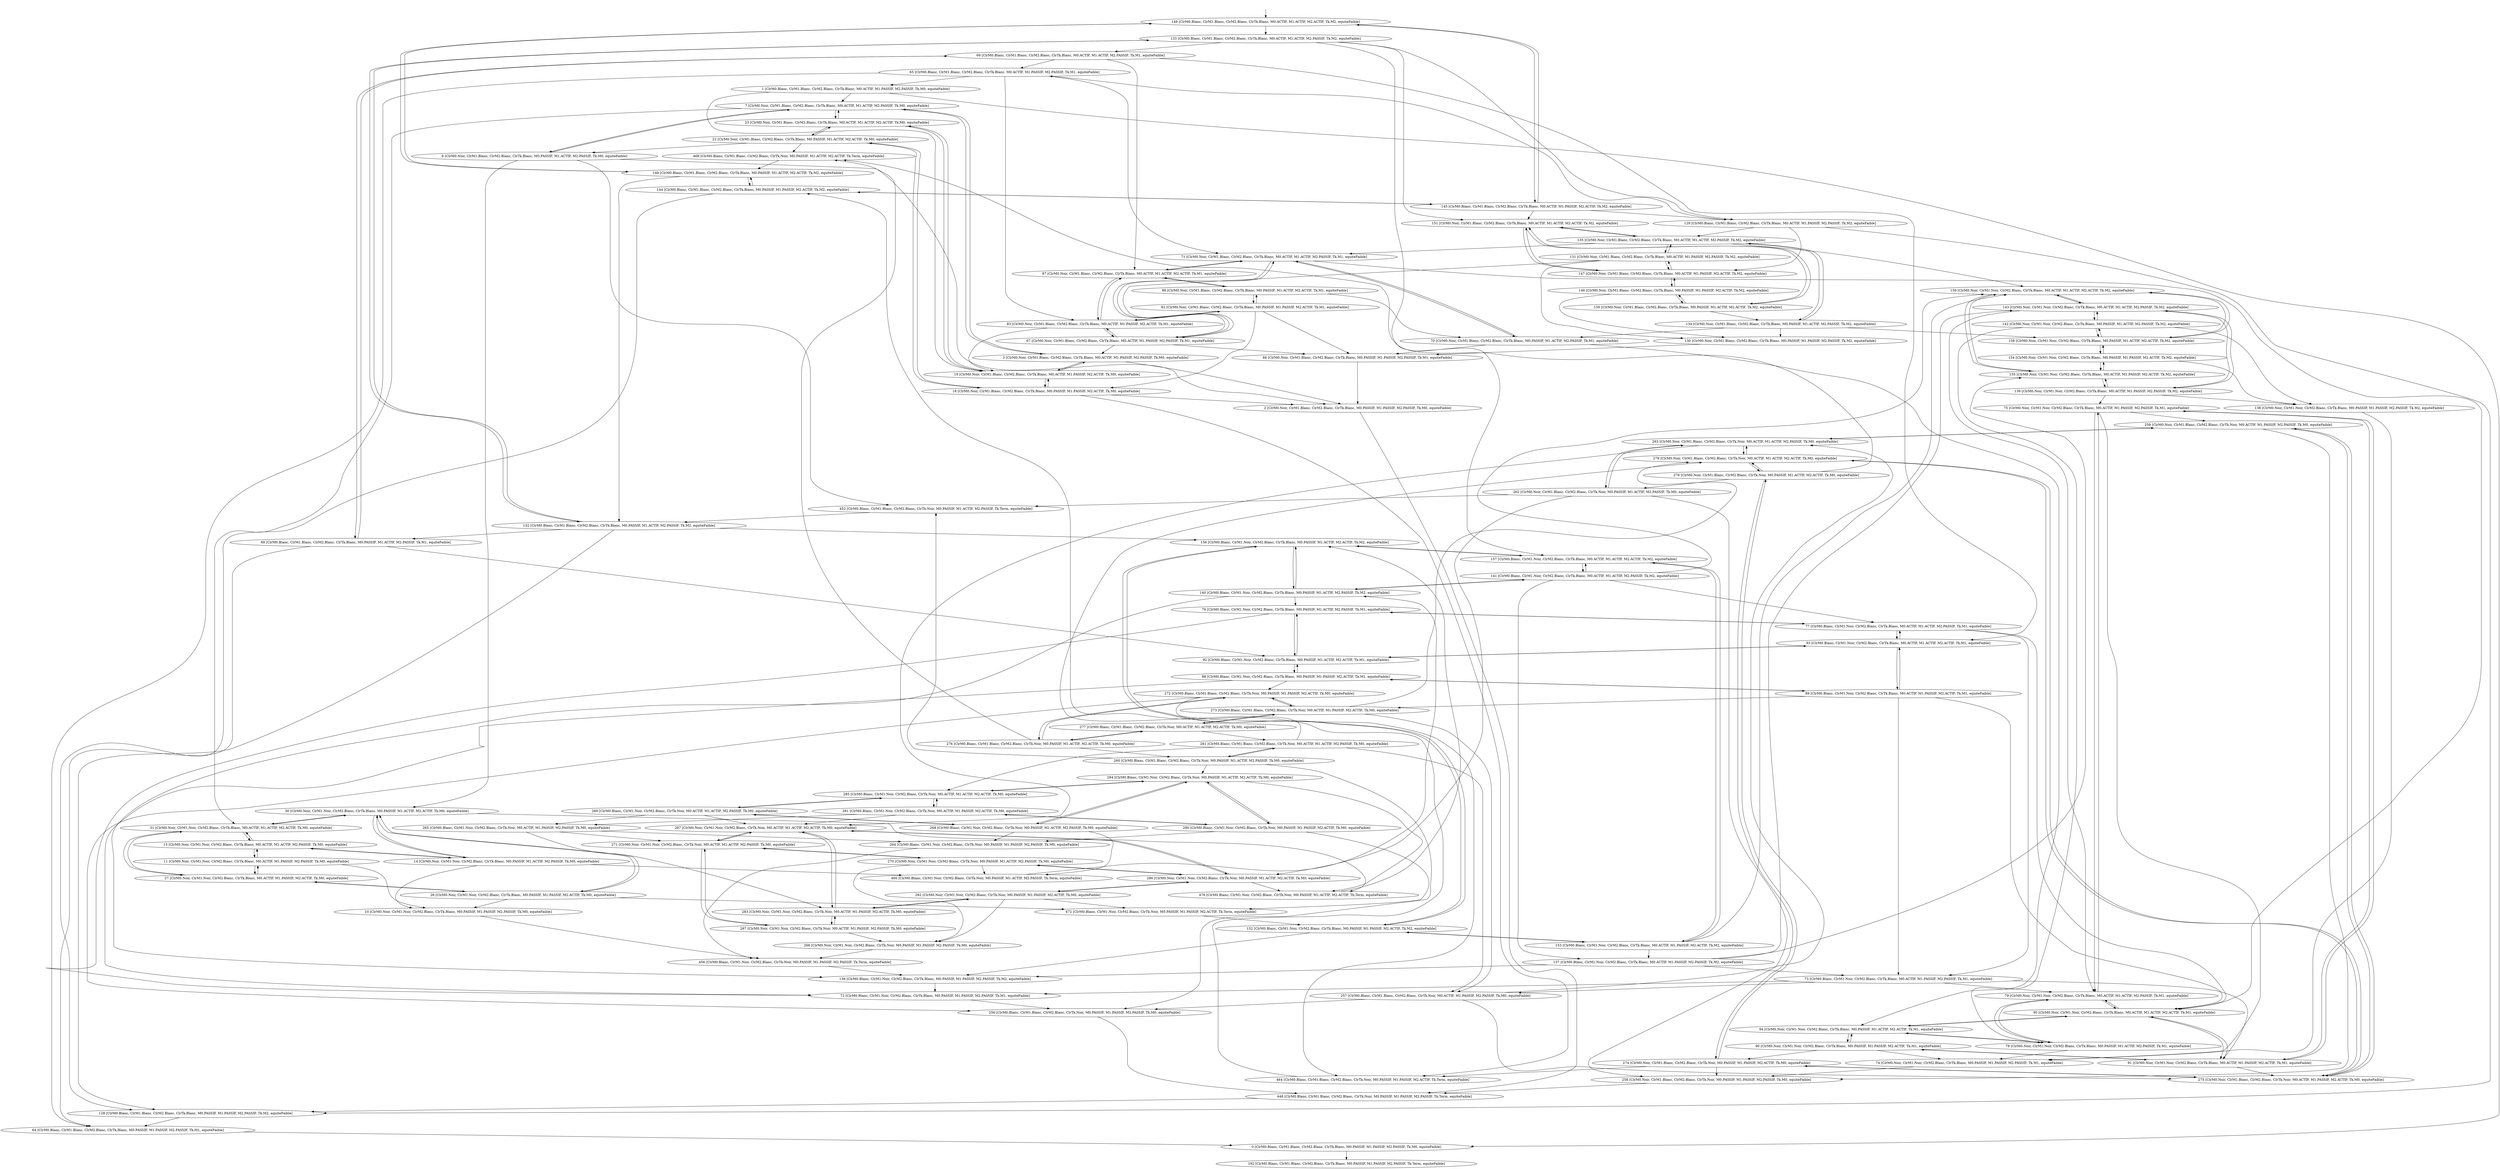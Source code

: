 digraph system {
_149[label="", shape=none ];
_149->149;
149 [label= "149 [ClrM0.Blanc, ClrM1.Blanc, ClrM2.Blanc, ClrTk.Blanc, M0.ACTIF, M1.ACTIF, M2.ACTIF, Tk.M2, equiteFaible]"];
69 [label= "69 [ClrM0.Blanc, ClrM1.Blanc, ClrM2.Blanc, ClrTk.Blanc, M0.ACTIF, M1.ACTIF, M2.PASSIF, Tk.M1, equiteFaible]"];
133 [label= "133 [ClrM0.Blanc, ClrM1.Blanc, ClrM2.Blanc, ClrTk.Blanc, M0.ACTIF, M1.ACTIF, M2.PASSIF, Tk.M2, equiteFaible]"];
145 [label= "145 [ClrM0.Blanc, ClrM1.Blanc, ClrM2.Blanc, ClrTk.Blanc, M0.ACTIF, M1.PASSIF, M2.ACTIF, Tk.M2, equiteFaible]"];
1 [label= "1 [ClrM0.Blanc, ClrM1.Blanc, ClrM2.Blanc, ClrTk.Blanc, M0.ACTIF, M1.PASSIF, M2.PASSIF, Tk.M0, equiteFaible]"];
65 [label= "65 [ClrM0.Blanc, ClrM1.Blanc, ClrM2.Blanc, ClrTk.Blanc, M0.ACTIF, M1.PASSIF, M2.PASSIF, Tk.M1, equiteFaible]"];
129 [label= "129 [ClrM0.Blanc, ClrM1.Blanc, ClrM2.Blanc, ClrTk.Blanc, M0.ACTIF, M1.PASSIF, M2.PASSIF, Tk.M2, equiteFaible]"];
148 [label= "148 [ClrM0.Blanc, ClrM1.Blanc, ClrM2.Blanc, ClrTk.Blanc, M0.PASSIF, M1.ACTIF, M2.ACTIF, Tk.M2, equiteFaible]"];
68 [label= "68 [ClrM0.Blanc, ClrM1.Blanc, ClrM2.Blanc, ClrTk.Blanc, M0.PASSIF, M1.ACTIF, M2.PASSIF, Tk.M1, equiteFaible]"];
132 [label= "132 [ClrM0.Blanc, ClrM1.Blanc, ClrM2.Blanc, ClrTk.Blanc, M0.PASSIF, M1.ACTIF, M2.PASSIF, Tk.M2, equiteFaible]"];
144 [label= "144 [ClrM0.Blanc, ClrM1.Blanc, ClrM2.Blanc, ClrTk.Blanc, M0.PASSIF, M1.PASSIF, M2.ACTIF, Tk.M2, equiteFaible]"];
0 [label= "0 [ClrM0.Blanc, ClrM1.Blanc, ClrM2.Blanc, ClrTk.Blanc, M0.PASSIF, M1.PASSIF, M2.PASSIF, Tk.M0, equiteFaible]"];
64 [label= "64 [ClrM0.Blanc, ClrM1.Blanc, ClrM2.Blanc, ClrTk.Blanc, M0.PASSIF, M1.PASSIF, M2.PASSIF, Tk.M1, equiteFaible]"];
128 [label= "128 [ClrM0.Blanc, ClrM1.Blanc, ClrM2.Blanc, ClrTk.Blanc, M0.PASSIF, M1.PASSIF, M2.PASSIF, Tk.M2, equiteFaible]"];
192 [label= "192 [ClrM0.Blanc, ClrM1.Blanc, ClrM2.Blanc, ClrTk.Blanc, M0.PASSIF, M1.PASSIF, M2.PASSIF, Tk.Term, equiteFaible]"];
277 [label= "277 [ClrM0.Blanc, ClrM1.Blanc, ClrM2.Blanc, ClrTk.Noir, M0.ACTIF, M1.ACTIF, M2.ACTIF, Tk.M0, equiteFaible]"];
261 [label= "261 [ClrM0.Blanc, ClrM1.Blanc, ClrM2.Blanc, ClrTk.Noir, M0.ACTIF, M1.ACTIF, M2.PASSIF, Tk.M0, equiteFaible]"];
273 [label= "273 [ClrM0.Blanc, ClrM1.Blanc, ClrM2.Blanc, ClrTk.Noir, M0.ACTIF, M1.PASSIF, M2.ACTIF, Tk.M0, equiteFaible]"];
257 [label= "257 [ClrM0.Blanc, ClrM1.Blanc, ClrM2.Blanc, ClrTk.Noir, M0.ACTIF, M1.PASSIF, M2.PASSIF, Tk.M0, equiteFaible]"];
276 [label= "276 [ClrM0.Blanc, ClrM1.Blanc, ClrM2.Blanc, ClrTk.Noir, M0.PASSIF, M1.ACTIF, M2.ACTIF, Tk.M0, equiteFaible]"];
468 [label= "468 [ClrM0.Blanc, ClrM1.Blanc, ClrM2.Blanc, ClrTk.Noir, M0.PASSIF, M1.ACTIF, M2.ACTIF, Tk.Term, equiteFaible]"];
260 [label= "260 [ClrM0.Blanc, ClrM1.Blanc, ClrM2.Blanc, ClrTk.Noir, M0.PASSIF, M1.ACTIF, M2.PASSIF, Tk.M0, equiteFaible]"];
452 [label= "452 [ClrM0.Blanc, ClrM1.Blanc, ClrM2.Blanc, ClrTk.Noir, M0.PASSIF, M1.ACTIF, M2.PASSIF, Tk.Term, equiteFaible]"];
272 [label= "272 [ClrM0.Blanc, ClrM1.Blanc, ClrM2.Blanc, ClrTk.Noir, M0.PASSIF, M1.PASSIF, M2.ACTIF, Tk.M0, equiteFaible]"];
464 [label= "464 [ClrM0.Blanc, ClrM1.Blanc, ClrM2.Blanc, ClrTk.Noir, M0.PASSIF, M1.PASSIF, M2.ACTIF, Tk.Term, equiteFaible]"];
256 [label= "256 [ClrM0.Blanc, ClrM1.Blanc, ClrM2.Blanc, ClrTk.Noir, M0.PASSIF, M1.PASSIF, M2.PASSIF, Tk.M0, equiteFaible]"];
448 [label= "448 [ClrM0.Blanc, ClrM1.Blanc, ClrM2.Blanc, ClrTk.Noir, M0.PASSIF, M1.PASSIF, M2.PASSIF, Tk.Term, equiteFaible]"];
93 [label= "93 [ClrM0.Blanc, ClrM1.Noir, ClrM2.Blanc, ClrTk.Blanc, M0.ACTIF, M1.ACTIF, M2.ACTIF, Tk.M1, equiteFaible]"];
157 [label= "157 [ClrM0.Blanc, ClrM1.Noir, ClrM2.Blanc, ClrTk.Blanc, M0.ACTIF, M1.ACTIF, M2.ACTIF, Tk.M2, equiteFaible]"];
77 [label= "77 [ClrM0.Blanc, ClrM1.Noir, ClrM2.Blanc, ClrTk.Blanc, M0.ACTIF, M1.ACTIF, M2.PASSIF, Tk.M1, equiteFaible]"];
141 [label= "141 [ClrM0.Blanc, ClrM1.Noir, ClrM2.Blanc, ClrTk.Blanc, M0.ACTIF, M1.ACTIF, M2.PASSIF, Tk.M2, equiteFaible]"];
89 [label= "89 [ClrM0.Blanc, ClrM1.Noir, ClrM2.Blanc, ClrTk.Blanc, M0.ACTIF, M1.PASSIF, M2.ACTIF, Tk.M1, equiteFaible]"];
153 [label= "153 [ClrM0.Blanc, ClrM1.Noir, ClrM2.Blanc, ClrTk.Blanc, M0.ACTIF, M1.PASSIF, M2.ACTIF, Tk.M2, equiteFaible]"];
73 [label= "73 [ClrM0.Blanc, ClrM1.Noir, ClrM2.Blanc, ClrTk.Blanc, M0.ACTIF, M1.PASSIF, M2.PASSIF, Tk.M1, equiteFaible]"];
137 [label= "137 [ClrM0.Blanc, ClrM1.Noir, ClrM2.Blanc, ClrTk.Blanc, M0.ACTIF, M1.PASSIF, M2.PASSIF, Tk.M2, equiteFaible]"];
92 [label= "92 [ClrM0.Blanc, ClrM1.Noir, ClrM2.Blanc, ClrTk.Blanc, M0.PASSIF, M1.ACTIF, M2.ACTIF, Tk.M1, equiteFaible]"];
156 [label= "156 [ClrM0.Blanc, ClrM1.Noir, ClrM2.Blanc, ClrTk.Blanc, M0.PASSIF, M1.ACTIF, M2.ACTIF, Tk.M2, equiteFaible]"];
76 [label= "76 [ClrM0.Blanc, ClrM1.Noir, ClrM2.Blanc, ClrTk.Blanc, M0.PASSIF, M1.ACTIF, M2.PASSIF, Tk.M1, equiteFaible]"];
140 [label= "140 [ClrM0.Blanc, ClrM1.Noir, ClrM2.Blanc, ClrTk.Blanc, M0.PASSIF, M1.ACTIF, M2.PASSIF, Tk.M2, equiteFaible]"];
88 [label= "88 [ClrM0.Blanc, ClrM1.Noir, ClrM2.Blanc, ClrTk.Blanc, M0.PASSIF, M1.PASSIF, M2.ACTIF, Tk.M1, equiteFaible]"];
152 [label= "152 [ClrM0.Blanc, ClrM1.Noir, ClrM2.Blanc, ClrTk.Blanc, M0.PASSIF, M1.PASSIF, M2.ACTIF, Tk.M2, equiteFaible]"];
72 [label= "72 [ClrM0.Blanc, ClrM1.Noir, ClrM2.Blanc, ClrTk.Blanc, M0.PASSIF, M1.PASSIF, M2.PASSIF, Tk.M1, equiteFaible]"];
136 [label= "136 [ClrM0.Blanc, ClrM1.Noir, ClrM2.Blanc, ClrTk.Blanc, M0.PASSIF, M1.PASSIF, M2.PASSIF, Tk.M2, equiteFaible]"];
285 [label= "285 [ClrM0.Blanc, ClrM1.Noir, ClrM2.Blanc, ClrTk.Noir, M0.ACTIF, M1.ACTIF, M2.ACTIF, Tk.M0, equiteFaible]"];
269 [label= "269 [ClrM0.Blanc, ClrM1.Noir, ClrM2.Blanc, ClrTk.Noir, M0.ACTIF, M1.ACTIF, M2.PASSIF, Tk.M0, equiteFaible]"];
281 [label= "281 [ClrM0.Blanc, ClrM1.Noir, ClrM2.Blanc, ClrTk.Noir, M0.ACTIF, M1.PASSIF, M2.ACTIF, Tk.M0, equiteFaible]"];
265 [label= "265 [ClrM0.Blanc, ClrM1.Noir, ClrM2.Blanc, ClrTk.Noir, M0.ACTIF, M1.PASSIF, M2.PASSIF, Tk.M0, equiteFaible]"];
284 [label= "284 [ClrM0.Blanc, ClrM1.Noir, ClrM2.Blanc, ClrTk.Noir, M0.PASSIF, M1.ACTIF, M2.ACTIF, Tk.M0, equiteFaible]"];
476 [label= "476 [ClrM0.Blanc, ClrM1.Noir, ClrM2.Blanc, ClrTk.Noir, M0.PASSIF, M1.ACTIF, M2.ACTIF, Tk.Term, equiteFaible]"];
268 [label= "268 [ClrM0.Blanc, ClrM1.Noir, ClrM2.Blanc, ClrTk.Noir, M0.PASSIF, M1.ACTIF, M2.PASSIF, Tk.M0, equiteFaible]"];
460 [label= "460 [ClrM0.Blanc, ClrM1.Noir, ClrM2.Blanc, ClrTk.Noir, M0.PASSIF, M1.ACTIF, M2.PASSIF, Tk.Term, equiteFaible]"];
280 [label= "280 [ClrM0.Blanc, ClrM1.Noir, ClrM2.Blanc, ClrTk.Noir, M0.PASSIF, M1.PASSIF, M2.ACTIF, Tk.M0, equiteFaible]"];
472 [label= "472 [ClrM0.Blanc, ClrM1.Noir, ClrM2.Blanc, ClrTk.Noir, M0.PASSIF, M1.PASSIF, M2.ACTIF, Tk.Term, equiteFaible]"];
264 [label= "264 [ClrM0.Blanc, ClrM1.Noir, ClrM2.Blanc, ClrTk.Noir, M0.PASSIF, M1.PASSIF, M2.PASSIF, Tk.M0, equiteFaible]"];
456 [label= "456 [ClrM0.Blanc, ClrM1.Noir, ClrM2.Blanc, ClrTk.Noir, M0.PASSIF, M1.PASSIF, M2.PASSIF, Tk.Term, equiteFaible]"];
23 [label= "23 [ClrM0.Noir, ClrM1.Blanc, ClrM2.Blanc, ClrTk.Blanc, M0.ACTIF, M1.ACTIF, M2.ACTIF, Tk.M0, equiteFaible]"];
87 [label= "87 [ClrM0.Noir, ClrM1.Blanc, ClrM2.Blanc, ClrTk.Blanc, M0.ACTIF, M1.ACTIF, M2.ACTIF, Tk.M1, equiteFaible]"];
151 [label= "151 [ClrM0.Noir, ClrM1.Blanc, ClrM2.Blanc, ClrTk.Blanc, M0.ACTIF, M1.ACTIF, M2.ACTIF, Tk.M2, equiteFaible]"];
7 [label= "7 [ClrM0.Noir, ClrM1.Blanc, ClrM2.Blanc, ClrTk.Blanc, M0.ACTIF, M1.ACTIF, M2.PASSIF, Tk.M0, equiteFaible]"];
71 [label= "71 [ClrM0.Noir, ClrM1.Blanc, ClrM2.Blanc, ClrTk.Blanc, M0.ACTIF, M1.ACTIF, M2.PASSIF, Tk.M1, equiteFaible]"];
135 [label= "135 [ClrM0.Noir, ClrM1.Blanc, ClrM2.Blanc, ClrTk.Blanc, M0.ACTIF, M1.ACTIF, M2.PASSIF, Tk.M2, equiteFaible]"];
19 [label= "19 [ClrM0.Noir, ClrM1.Blanc, ClrM2.Blanc, ClrTk.Blanc, M0.ACTIF, M1.PASSIF, M2.ACTIF, Tk.M0, equiteFaible]"];
83 [label= "83 [ClrM0.Noir, ClrM1.Blanc, ClrM2.Blanc, ClrTk.Blanc, M0.ACTIF, M1.PASSIF, M2.ACTIF, Tk.M1, equiteFaible]"];
147 [label= "147 [ClrM0.Noir, ClrM1.Blanc, ClrM2.Blanc, ClrTk.Blanc, M0.ACTIF, M1.PASSIF, M2.ACTIF, Tk.M2, equiteFaible]"];
3 [label= "3 [ClrM0.Noir, ClrM1.Blanc, ClrM2.Blanc, ClrTk.Blanc, M0.ACTIF, M1.PASSIF, M2.PASSIF, Tk.M0, equiteFaible]"];
67 [label= "67 [ClrM0.Noir, ClrM1.Blanc, ClrM2.Blanc, ClrTk.Blanc, M0.ACTIF, M1.PASSIF, M2.PASSIF, Tk.M1, equiteFaible]"];
131 [label= "131 [ClrM0.Noir, ClrM1.Blanc, ClrM2.Blanc, ClrTk.Blanc, M0.ACTIF, M1.PASSIF, M2.PASSIF, Tk.M2, equiteFaible]"];
22 [label= "22 [ClrM0.Noir, ClrM1.Blanc, ClrM2.Blanc, ClrTk.Blanc, M0.PASSIF, M1.ACTIF, M2.ACTIF, Tk.M0, equiteFaible]"];
86 [label= "86 [ClrM0.Noir, ClrM1.Blanc, ClrM2.Blanc, ClrTk.Blanc, M0.PASSIF, M1.ACTIF, M2.ACTIF, Tk.M1, equiteFaible]"];
150 [label= "150 [ClrM0.Noir, ClrM1.Blanc, ClrM2.Blanc, ClrTk.Blanc, M0.PASSIF, M1.ACTIF, M2.ACTIF, Tk.M2, equiteFaible]"];
6 [label= "6 [ClrM0.Noir, ClrM1.Blanc, ClrM2.Blanc, ClrTk.Blanc, M0.PASSIF, M1.ACTIF, M2.PASSIF, Tk.M0, equiteFaible]"];
70 [label= "70 [ClrM0.Noir, ClrM1.Blanc, ClrM2.Blanc, ClrTk.Blanc, M0.PASSIF, M1.ACTIF, M2.PASSIF, Tk.M1, equiteFaible]"];
134 [label= "134 [ClrM0.Noir, ClrM1.Blanc, ClrM2.Blanc, ClrTk.Blanc, M0.PASSIF, M1.ACTIF, M2.PASSIF, Tk.M2, equiteFaible]"];
18 [label= "18 [ClrM0.Noir, ClrM1.Blanc, ClrM2.Blanc, ClrTk.Blanc, M0.PASSIF, M1.PASSIF, M2.ACTIF, Tk.M0, equiteFaible]"];
82 [label= "82 [ClrM0.Noir, ClrM1.Blanc, ClrM2.Blanc, ClrTk.Blanc, M0.PASSIF, M1.PASSIF, M2.ACTIF, Tk.M1, equiteFaible]"];
146 [label= "146 [ClrM0.Noir, ClrM1.Blanc, ClrM2.Blanc, ClrTk.Blanc, M0.PASSIF, M1.PASSIF, M2.ACTIF, Tk.M2, equiteFaible]"];
2 [label= "2 [ClrM0.Noir, ClrM1.Blanc, ClrM2.Blanc, ClrTk.Blanc, M0.PASSIF, M1.PASSIF, M2.PASSIF, Tk.M0, equiteFaible]"];
66 [label= "66 [ClrM0.Noir, ClrM1.Blanc, ClrM2.Blanc, ClrTk.Blanc, M0.PASSIF, M1.PASSIF, M2.PASSIF, Tk.M1, equiteFaible]"];
130 [label= "130 [ClrM0.Noir, ClrM1.Blanc, ClrM2.Blanc, ClrTk.Blanc, M0.PASSIF, M1.PASSIF, M2.PASSIF, Tk.M2, equiteFaible]"];
279 [label= "279 [ClrM0.Noir, ClrM1.Blanc, ClrM2.Blanc, ClrTk.Noir, M0.ACTIF, M1.ACTIF, M2.ACTIF, Tk.M0, equiteFaible]"];
263 [label= "263 [ClrM0.Noir, ClrM1.Blanc, ClrM2.Blanc, ClrTk.Noir, M0.ACTIF, M1.ACTIF, M2.PASSIF, Tk.M0, equiteFaible]"];
275 [label= "275 [ClrM0.Noir, ClrM1.Blanc, ClrM2.Blanc, ClrTk.Noir, M0.ACTIF, M1.PASSIF, M2.ACTIF, Tk.M0, equiteFaible]"];
259 [label= "259 [ClrM0.Noir, ClrM1.Blanc, ClrM2.Blanc, ClrTk.Noir, M0.ACTIF, M1.PASSIF, M2.PASSIF, Tk.M0, equiteFaible]"];
278 [label= "278 [ClrM0.Noir, ClrM1.Blanc, ClrM2.Blanc, ClrTk.Noir, M0.PASSIF, M1.ACTIF, M2.ACTIF, Tk.M0, equiteFaible]"];
262 [label= "262 [ClrM0.Noir, ClrM1.Blanc, ClrM2.Blanc, ClrTk.Noir, M0.PASSIF, M1.ACTIF, M2.PASSIF, Tk.M0, equiteFaible]"];
274 [label= "274 [ClrM0.Noir, ClrM1.Blanc, ClrM2.Blanc, ClrTk.Noir, M0.PASSIF, M1.PASSIF, M2.ACTIF, Tk.M0, equiteFaible]"];
258 [label= "258 [ClrM0.Noir, ClrM1.Blanc, ClrM2.Blanc, ClrTk.Noir, M0.PASSIF, M1.PASSIF, M2.PASSIF, Tk.M0, equiteFaible]"];
31 [label= "31 [ClrM0.Noir, ClrM1.Noir, ClrM2.Blanc, ClrTk.Blanc, M0.ACTIF, M1.ACTIF, M2.ACTIF, Tk.M0, equiteFaible]"];
95 [label= "95 [ClrM0.Noir, ClrM1.Noir, ClrM2.Blanc, ClrTk.Blanc, M0.ACTIF, M1.ACTIF, M2.ACTIF, Tk.M1, equiteFaible]"];
159 [label= "159 [ClrM0.Noir, ClrM1.Noir, ClrM2.Blanc, ClrTk.Blanc, M0.ACTIF, M1.ACTIF, M2.ACTIF, Tk.M2, equiteFaible]"];
15 [label= "15 [ClrM0.Noir, ClrM1.Noir, ClrM2.Blanc, ClrTk.Blanc, M0.ACTIF, M1.ACTIF, M2.PASSIF, Tk.M0, equiteFaible]"];
79 [label= "79 [ClrM0.Noir, ClrM1.Noir, ClrM2.Blanc, ClrTk.Blanc, M0.ACTIF, M1.ACTIF, M2.PASSIF, Tk.M1, equiteFaible]"];
143 [label= "143 [ClrM0.Noir, ClrM1.Noir, ClrM2.Blanc, ClrTk.Blanc, M0.ACTIF, M1.ACTIF, M2.PASSIF, Tk.M2, equiteFaible]"];
27 [label= "27 [ClrM0.Noir, ClrM1.Noir, ClrM2.Blanc, ClrTk.Blanc, M0.ACTIF, M1.PASSIF, M2.ACTIF, Tk.M0, equiteFaible]"];
91 [label= "91 [ClrM0.Noir, ClrM1.Noir, ClrM2.Blanc, ClrTk.Blanc, M0.ACTIF, M1.PASSIF, M2.ACTIF, Tk.M1, equiteFaible]"];
155 [label= "155 [ClrM0.Noir, ClrM1.Noir, ClrM2.Blanc, ClrTk.Blanc, M0.ACTIF, M1.PASSIF, M2.ACTIF, Tk.M2, equiteFaible]"];
11 [label= "11 [ClrM0.Noir, ClrM1.Noir, ClrM2.Blanc, ClrTk.Blanc, M0.ACTIF, M1.PASSIF, M2.PASSIF, Tk.M0, equiteFaible]"];
75 [label= "75 [ClrM0.Noir, ClrM1.Noir, ClrM2.Blanc, ClrTk.Blanc, M0.ACTIF, M1.PASSIF, M2.PASSIF, Tk.M1, equiteFaible]"];
139 [label= "139 [ClrM0.Noir, ClrM1.Noir, ClrM2.Blanc, ClrTk.Blanc, M0.ACTIF, M1.PASSIF, M2.PASSIF, Tk.M2, equiteFaible]"];
30 [label= "30 [ClrM0.Noir, ClrM1.Noir, ClrM2.Blanc, ClrTk.Blanc, M0.PASSIF, M1.ACTIF, M2.ACTIF, Tk.M0, equiteFaible]"];
94 [label= "94 [ClrM0.Noir, ClrM1.Noir, ClrM2.Blanc, ClrTk.Blanc, M0.PASSIF, M1.ACTIF, M2.ACTIF, Tk.M1, equiteFaible]"];
158 [label= "158 [ClrM0.Noir, ClrM1.Noir, ClrM2.Blanc, ClrTk.Blanc, M0.PASSIF, M1.ACTIF, M2.ACTIF, Tk.M2, equiteFaible]"];
14 [label= "14 [ClrM0.Noir, ClrM1.Noir, ClrM2.Blanc, ClrTk.Blanc, M0.PASSIF, M1.ACTIF, M2.PASSIF, Tk.M0, equiteFaible]"];
78 [label= "78 [ClrM0.Noir, ClrM1.Noir, ClrM2.Blanc, ClrTk.Blanc, M0.PASSIF, M1.ACTIF, M2.PASSIF, Tk.M1, equiteFaible]"];
142 [label= "142 [ClrM0.Noir, ClrM1.Noir, ClrM2.Blanc, ClrTk.Blanc, M0.PASSIF, M1.ACTIF, M2.PASSIF, Tk.M2, equiteFaible]"];
26 [label= "26 [ClrM0.Noir, ClrM1.Noir, ClrM2.Blanc, ClrTk.Blanc, M0.PASSIF, M1.PASSIF, M2.ACTIF, Tk.M0, equiteFaible]"];
90 [label= "90 [ClrM0.Noir, ClrM1.Noir, ClrM2.Blanc, ClrTk.Blanc, M0.PASSIF, M1.PASSIF, M2.ACTIF, Tk.M1, equiteFaible]"];
154 [label= "154 [ClrM0.Noir, ClrM1.Noir, ClrM2.Blanc, ClrTk.Blanc, M0.PASSIF, M1.PASSIF, M2.ACTIF, Tk.M2, equiteFaible]"];
10 [label= "10 [ClrM0.Noir, ClrM1.Noir, ClrM2.Blanc, ClrTk.Blanc, M0.PASSIF, M1.PASSIF, M2.PASSIF, Tk.M0, equiteFaible]"];
74 [label= "74 [ClrM0.Noir, ClrM1.Noir, ClrM2.Blanc, ClrTk.Blanc, M0.PASSIF, M1.PASSIF, M2.PASSIF, Tk.M1, equiteFaible]"];
138 [label= "138 [ClrM0.Noir, ClrM1.Noir, ClrM2.Blanc, ClrTk.Blanc, M0.PASSIF, M1.PASSIF, M2.PASSIF, Tk.M2, equiteFaible]"];
287 [label= "287 [ClrM0.Noir, ClrM1.Noir, ClrM2.Blanc, ClrTk.Noir, M0.ACTIF, M1.ACTIF, M2.ACTIF, Tk.M0, equiteFaible]"];
271 [label= "271 [ClrM0.Noir, ClrM1.Noir, ClrM2.Blanc, ClrTk.Noir, M0.ACTIF, M1.ACTIF, M2.PASSIF, Tk.M0, equiteFaible]"];
283 [label= "283 [ClrM0.Noir, ClrM1.Noir, ClrM2.Blanc, ClrTk.Noir, M0.ACTIF, M1.PASSIF, M2.ACTIF, Tk.M0, equiteFaible]"];
267 [label= "267 [ClrM0.Noir, ClrM1.Noir, ClrM2.Blanc, ClrTk.Noir, M0.ACTIF, M1.PASSIF, M2.PASSIF, Tk.M0, equiteFaible]"];
286 [label= "286 [ClrM0.Noir, ClrM1.Noir, ClrM2.Blanc, ClrTk.Noir, M0.PASSIF, M1.ACTIF, M2.ACTIF, Tk.M0, equiteFaible]"];
270 [label= "270 [ClrM0.Noir, ClrM1.Noir, ClrM2.Blanc, ClrTk.Noir, M0.PASSIF, M1.ACTIF, M2.PASSIF, Tk.M0, equiteFaible]"];
282 [label= "282 [ClrM0.Noir, ClrM1.Noir, ClrM2.Blanc, ClrTk.Noir, M0.PASSIF, M1.PASSIF, M2.ACTIF, Tk.M0, equiteFaible]"];
266 [label= "266 [ClrM0.Noir, ClrM1.Noir, ClrM2.Blanc, ClrTk.Noir, M0.PASSIF, M1.PASSIF, M2.PASSIF, Tk.M0, equiteFaible]"];
95->79 [label= ""];
159->143 [label= ""];
287->271 [label= ""];
31->15 [label= ""];
79->95 [label= ""];
143->159 [label= ""];
271->287 [label= ""];
15->31 [label= ""];
143->79 [label= ""];
71->95 [label= ""];
135->159 [label= ""];
263->287 [label= ""];
7->31 [label= ""];
87->71 [label= ""];
151->135 [label= ""];
279->263 [label= ""];
23->7 [label= ""];
71->87 [label= ""];
135->151 [label= ""];
263->279 [label= ""];
7->23 [label= ""];
135->71 [label= ""];
95->91 [label= ""];
159->155 [label= ""];
287->283 [label= ""];
31->27 [label= ""];
79->75 [label= ""];
143->139 [label= ""];
271->267 [label= ""];
15->11 [label= ""];
87->83 [label= ""];
151->147 [label= ""];
279->275 [label= ""];
23->19 [label= ""];
71->67 [label= ""];
135->131 [label= ""];
263->259 [label= ""];
7->3 [label= ""];
91->95 [label= ""];
155->159 [label= ""];
283->287 [label= ""];
27->31 [label= ""];
75->79 [label= ""];
139->143 [label= ""];
267->271 [label= ""];
11->15 [label= ""];
83->87 [label= ""];
147->151 [label= ""];
275->279 [label= ""];
19->23 [label= ""];
67->71 [label= ""];
131->135 [label= ""];
259->263 [label= ""];
3->7 [label= ""];
91->75 [label= ""];
155->139 [label= ""];
283->267 [label= ""];
27->11 [label= ""];
75->91 [label= ""];
139->155 [label= ""];
267->283 [label= ""];
11->27 [label= ""];
139->75 [label= ""];
91->275 [label= ""];
75->259 [label= ""];
83->19 [label= ""];
83->67 [label= ""];
147->131 [label= ""];
275->259 [label= ""];
19->3 [label= ""];
67->83 [label= ""];
131->147 [label= ""];
259->275 [label= ""];
3->19 [label= ""];
67->3 [label= ""];
131->67 [label= ""];
77->95 [label= ""];
141->159 [label= ""];
269->287 [label= ""];
69->87 [label= ""];
133->151 [label= ""];
261->279 [label= ""];
89->95 [label= ""];
153->159 [label= ""];
281->287 [label= ""];
73->79 [label= ""];
137->143 [label= ""];
265->271 [label= ""];
145->151 [label= ""];
273->279 [label= ""];
65->71 [label= ""];
129->135 [label= ""];
257->263 [label= ""];
1->7 [label= ""];
73->91 [label= ""];
137->155 [label= ""];
265->283 [label= ""];
65->83 [label= ""];
129->147 [label= ""];
257->275 [label= ""];
1->19 [label= ""];
93->77 [label= ""];
157->141 [label= ""];
285->269 [label= ""];
77->93 [label= ""];
141->157 [label= ""];
269->285 [label= ""];
141->77 [label= ""];
69->93 [label= ""];
133->157 [label= ""];
261->285 [label= ""];
149->133 [label= ""];
277->261 [label= ""];
133->69 [label= ""];
93->89 [label= ""];
157->153 [label= ""];
285->281 [label= ""];
77->73 [label= ""];
141->137 [label= ""];
269->265 [label= ""];
149->145 [label= ""];
277->273 [label= ""];
69->65 [label= ""];
133->129 [label= ""];
261->257 [label= ""];
89->93 [label= ""];
153->157 [label= ""];
281->285 [label= ""];
145->149 [label= ""];
273->277 [label= ""];
89->73 [label= ""];
153->137 [label= ""];
281->265 [label= ""];
137->73 [label= ""];
89->273 [label= ""];
73->257 [label= ""];
145->129 [label= ""];
273->257 [label= ""];
65->1 [label= ""];
129->65 [label= ""];
95->94 [label= ""];
159->158 [label= ""];
287->286 [label= ""];
31->30 [label= ""];
79->78 [label= ""];
143->142 [label= ""];
271->270 [label= ""];
15->14 [label= ""];
87->86 [label= ""];
151->150 [label= ""];
279->278 [label= ""];
23->22 [label= ""];
71->70 [label= ""];
135->134 [label= ""];
263->262 [label= ""];
7->6 [label= ""];
91->90 [label= ""];
155->154 [label= ""];
283->282 [label= ""];
27->26 [label= ""];
75->74 [label= ""];
139->138 [label= ""];
267->266 [label= ""];
11->10 [label= ""];
83->82 [label= ""];
147->146 [label= ""];
275->274 [label= ""];
19->18 [label= ""];
67->66 [label= ""];
131->130 [label= ""];
259->258 [label= ""];
3->2 [label= ""];
93->92 [label= ""];
157->156 [label= ""];
285->284 [label= ""];
77->76 [label= ""];
141->140 [label= ""];
269->268 [label= ""];
149->148 [label= ""];
277->276 [label= ""];
69->68 [label= ""];
133->132 [label= ""];
261->260 [label= ""];
89->88 [label= ""];
153->152 [label= ""];
281->280 [label= ""];
73->72 [label= ""];
137->136 [label= ""];
265->264 [label= ""];
145->144 [label= ""];
273->272 [label= ""];
65->64 [label= ""];
129->128 [label= ""];
257->256 [label= ""];
1->0 [label= ""];
94->95 [label= ""];
158->159 [label= ""];
286->287 [label= ""];
30->31 [label= ""];
78->79 [label= ""];
142->143 [label= ""];
270->271 [label= ""];
14->15 [label= ""];
86->87 [label= ""];
150->151 [label= ""];
278->279 [label= ""];
22->23 [label= ""];
70->71 [label= ""];
134->135 [label= ""];
262->263 [label= ""];
6->7 [label= ""];
90->91 [label= ""];
154->155 [label= ""];
282->283 [label= ""];
26->27 [label= ""];
82->83 [label= ""];
146->147 [label= ""];
274->275 [label= ""];
18->19 [label= ""];
92->93 [label= ""];
156->157 [label= ""];
284->285 [label= ""];
76->77 [label= ""];
140->141 [label= ""];
268->269 [label= ""];
148->149 [label= ""];
276->277 [label= ""];
68->69 [label= ""];
132->133 [label= ""];
260->261 [label= ""];
88->89 [label= ""];
152->153 [label= ""];
280->281 [label= ""];
144->145 [label= ""];
272->273 [label= ""];
94->78 [label= ""];
158->142 [label= ""];
286->270 [label= ""];
30->14 [label= ""];
78->94 [label= ""];
142->158 [label= ""];
270->286 [label= ""];
14->30 [label= ""];
142->78 [label= ""];
70->94 [label= ""];
134->158 [label= ""];
262->286 [label= ""];
6->30 [label= ""];
86->70 [label= ""];
150->134 [label= ""];
278->262 [label= ""];
22->6 [label= ""];
134->70 [label= ""];
94->90 [label= ""];
158->154 [label= ""];
286->282 [label= ""];
30->26 [label= ""];
78->74 [label= ""];
142->138 [label= ""];
270->266 [label= ""];
14->10 [label= ""];
86->82 [label= ""];
150->146 [label= ""];
278->274 [label= ""];
22->18 [label= ""];
70->66 [label= ""];
134->130 [label= ""];
262->258 [label= ""];
6->2 [label= ""];
90->94 [label= ""];
154->158 [label= ""];
282->286 [label= ""];
26->30 [label= ""];
82->86 [label= ""];
146->150 [label= ""];
274->278 [label= ""];
18->22 [label= ""];
90->74 [label= ""];
154->138 [label= ""];
282->266 [label= ""];
26->10 [label= ""];
138->74 [label= ""];
90->274 [label= ""];
74->258 [label= ""];
82->18 [label= ""];
82->66 [label= ""];
146->130 [label= ""];
274->258 [label= ""];
18->2 [label= ""];
66->2 [label= ""];
130->66 [label= ""];
30->476 [label= ""];
286->476 [label= ""];
14->460 [label= ""];
270->460 [label= ""];
22->468 [label= ""];
278->468 [label= ""];
6->452 [label= ""];
262->452 [label= ""];
26->472 [label= ""];
282->472 [label= ""];
10->456 [label= ""];
266->456 [label= ""];
18->464 [label= ""];
274->464 [label= ""];
2->448 [label= ""];
258->448 [label= ""];
476->156 [label= ""];
284->476 [label= ""];
92->76 [label= ""];
156->140 [label= ""];
284->268 [label= ""];
76->92 [label= ""];
140->156 [label= ""];
268->284 [label= ""];
460->140 [label= ""];
140->76 [label= ""];
268->460 [label= ""];
68->92 [label= ""];
132->156 [label= ""];
260->284 [label= ""];
468->148 [label= ""];
276->468 [label= ""];
148->132 [label= ""];
276->260 [label= ""];
452->132 [label= ""];
132->68 [label= ""];
260->452 [label= ""];
92->88 [label= ""];
156->152 [label= ""];
284->280 [label= ""];
76->72 [label= ""];
140->136 [label= ""];
268->264 [label= ""];
148->144 [label= ""];
276->272 [label= ""];
68->64 [label= ""];
132->128 [label= ""];
260->256 [label= ""];
88->92 [label= ""];
152->156 [label= ""];
280->284 [label= ""];
144->148 [label= ""];
272->276 [label= ""];
472->152 [label= ""];
280->472 [label= ""];
88->72 [label= ""];
152->136 [label= ""];
280->264 [label= ""];
456->136 [label= ""];
136->72 [label= ""];
264->456 [label= ""];
88->272 [label= ""];
72->256 [label= ""];
464->144 [label= ""];
272->464 [label= ""];
144->128 [label= ""];
272->256 [label= ""];
448->128 [label= ""];
64->0 [label= ""];
128->64 [label= ""];
256->448 [label= ""];
0->192 [label= ""];
}
